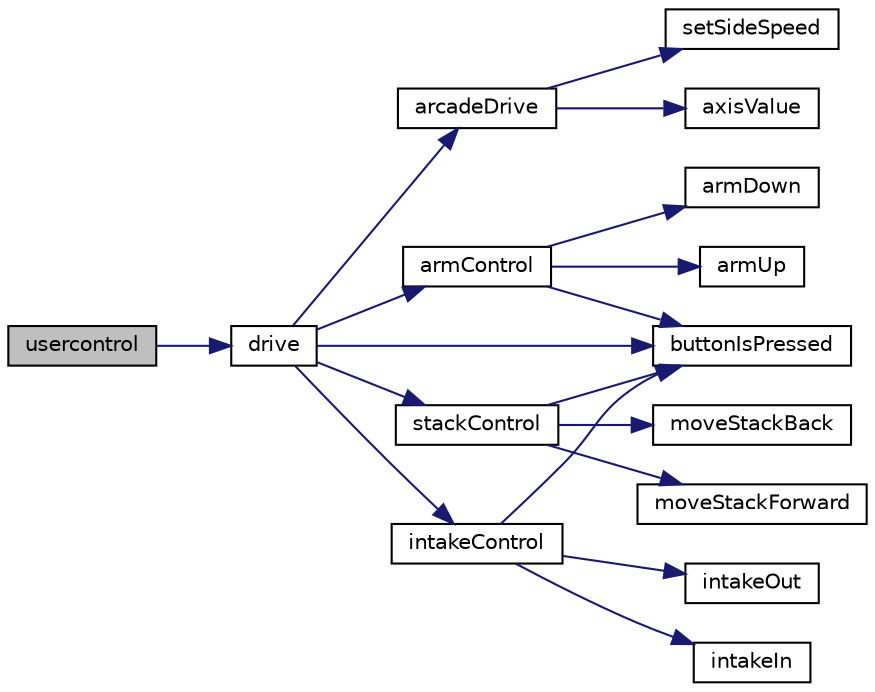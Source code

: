 digraph "usercontrol"
{
  edge [fontname="Helvetica",fontsize="10",labelfontname="Helvetica",labelfontsize="10"];
  node [fontname="Helvetica",fontsize="10",shape=record];
  rankdir="LR";
  Node0 [label="usercontrol",height=0.2,width=0.4,color="black", fillcolor="grey75", style="filled", fontcolor="black"];
  Node0 -> Node1 [color="midnightblue",fontsize="10",style="solid",fontname="Helvetica"];
  Node1 [label="drive",height=0.2,width=0.4,color="black", fillcolor="white", style="filled",URL="$da/d0b/drive_8h_a928e32686c7e00c1ecde24c3da3019f7.html#a928e32686c7e00c1ecde24c3da3019f7"];
  Node1 -> Node2 [color="midnightblue",fontsize="10",style="solid",fontname="Helvetica"];
  Node2 [label="arcadeDrive",height=0.2,width=0.4,color="black", fillcolor="white", style="filled",URL="$de/de5/drive_8cpp_a6ff8820b82f28a73c88a746ddacb26bb.html#a6ff8820b82f28a73c88a746ddacb26bb"];
  Node2 -> Node3 [color="midnightblue",fontsize="10",style="solid",fontname="Helvetica"];
  Node3 [label="axisValue",height=0.2,width=0.4,color="black", fillcolor="white", style="filled",URL="$d2/dd9/controller_8h_a73be3a8649e7d561a68cd816420efbd9.html#a73be3a8649e7d561a68cd816420efbd9"];
  Node2 -> Node4 [color="midnightblue",fontsize="10",style="solid",fontname="Helvetica"];
  Node4 [label="setSideSpeed",height=0.2,width=0.4,color="black", fillcolor="white", style="filled",URL="$de/de5/drive_8cpp_ac522da2148fe1cfd9bea8c026e64ee7b.html#ac522da2148fe1cfd9bea8c026e64ee7b"];
  Node1 -> Node5 [color="midnightblue",fontsize="10",style="solid",fontname="Helvetica"];
  Node5 [label="stackControl",height=0.2,width=0.4,color="black", fillcolor="white", style="filled",URL="$de/de5/drive_8cpp_abc3819041cf96aad1093752a3a5de31c.html#abc3819041cf96aad1093752a3a5de31c"];
  Node5 -> Node6 [color="midnightblue",fontsize="10",style="solid",fontname="Helvetica"];
  Node6 [label="buttonIsPressed",height=0.2,width=0.4,color="black", fillcolor="white", style="filled",URL="$d2/dd9/controller_8h_aff3b02388de758f0fe6d98930ea57626.html#aff3b02388de758f0fe6d98930ea57626"];
  Node5 -> Node7 [color="midnightblue",fontsize="10",style="solid",fontname="Helvetica"];
  Node7 [label="moveStackForward",height=0.2,width=0.4,color="black", fillcolor="white", style="filled",URL="$de/de5/drive_8cpp_a08a55986dab46203f1eeef50123cf4bd.html#a08a55986dab46203f1eeef50123cf4bd"];
  Node5 -> Node8 [color="midnightblue",fontsize="10",style="solid",fontname="Helvetica"];
  Node8 [label="moveStackBack",height=0.2,width=0.4,color="black", fillcolor="white", style="filled",URL="$de/de5/drive_8cpp_ac153148440cec552a2824c91569e1e5a.html#ac153148440cec552a2824c91569e1e5a"];
  Node1 -> Node9 [color="midnightblue",fontsize="10",style="solid",fontname="Helvetica"];
  Node9 [label="armControl",height=0.2,width=0.4,color="black", fillcolor="white", style="filled",URL="$de/de5/drive_8cpp_adde1067b42b4de65ff20afb8901f7643.html#adde1067b42b4de65ff20afb8901f7643"];
  Node9 -> Node6 [color="midnightblue",fontsize="10",style="solid",fontname="Helvetica"];
  Node9 -> Node10 [color="midnightblue",fontsize="10",style="solid",fontname="Helvetica"];
  Node10 [label="armUp",height=0.2,width=0.4,color="black", fillcolor="white", style="filled",URL="$de/de5/drive_8cpp_adf7b0afb3a8dcf884db533b0217b0543.html#adf7b0afb3a8dcf884db533b0217b0543"];
  Node9 -> Node11 [color="midnightblue",fontsize="10",style="solid",fontname="Helvetica"];
  Node11 [label="armDown",height=0.2,width=0.4,color="black", fillcolor="white", style="filled",URL="$de/de5/drive_8cpp_ab1850cc7cdb69057fe29f45eefe7ec90.html#ab1850cc7cdb69057fe29f45eefe7ec90"];
  Node1 -> Node12 [color="midnightblue",fontsize="10",style="solid",fontname="Helvetica"];
  Node12 [label="intakeControl",height=0.2,width=0.4,color="black", fillcolor="white", style="filled",URL="$de/de5/drive_8cpp_a8afb2a071b21d98c49d5888a7b380ba6.html#a8afb2a071b21d98c49d5888a7b380ba6"];
  Node12 -> Node6 [color="midnightblue",fontsize="10",style="solid",fontname="Helvetica"];
  Node12 -> Node13 [color="midnightblue",fontsize="10",style="solid",fontname="Helvetica"];
  Node13 [label="intakeIn",height=0.2,width=0.4,color="black", fillcolor="white", style="filled",URL="$de/de5/drive_8cpp_aa0846c73538fc48569a7c7c3689a59f0.html#aa0846c73538fc48569a7c7c3689a59f0"];
  Node12 -> Node14 [color="midnightblue",fontsize="10",style="solid",fontname="Helvetica"];
  Node14 [label="intakeOut",height=0.2,width=0.4,color="black", fillcolor="white", style="filled",URL="$de/de5/drive_8cpp_aaca1ffa87592c1c5783fe6e18f9c655b.html#aaca1ffa87592c1c5783fe6e18f9c655b"];
  Node1 -> Node6 [color="midnightblue",fontsize="10",style="solid",fontname="Helvetica"];
}
